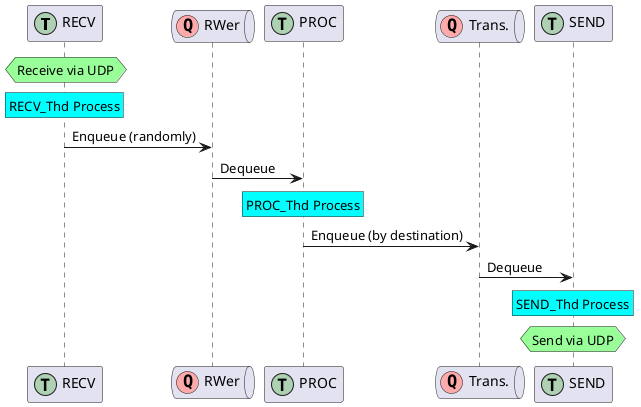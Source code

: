 @startuml
' autonumber
' autoactivate on
participant RECV as r << (T, #ADD1B2) >>
queue RWer as qr << (Q, #FFAAAA) >>
participant PROC as p << (T, #ADD1B2) >>
queue Trans. as qt << (Q, #FFAAAA) >>
participant SEND as s << (T, #ADD1B2) >>
hnote over r #99FF99: Receive via UDP
rnote over r #aqua: RECV_Thd Process
r -> qr : Enqueue (randomly)
qr -> p : Dequeue
rnote over p #aqua: PROC_Thd Process
p -> qt : Enqueue (by destination)
qt -> s : Dequeue
rnote over s #aqua: SEND_Thd Process
hnote over s #99FF99: Send via UDP
@enduml